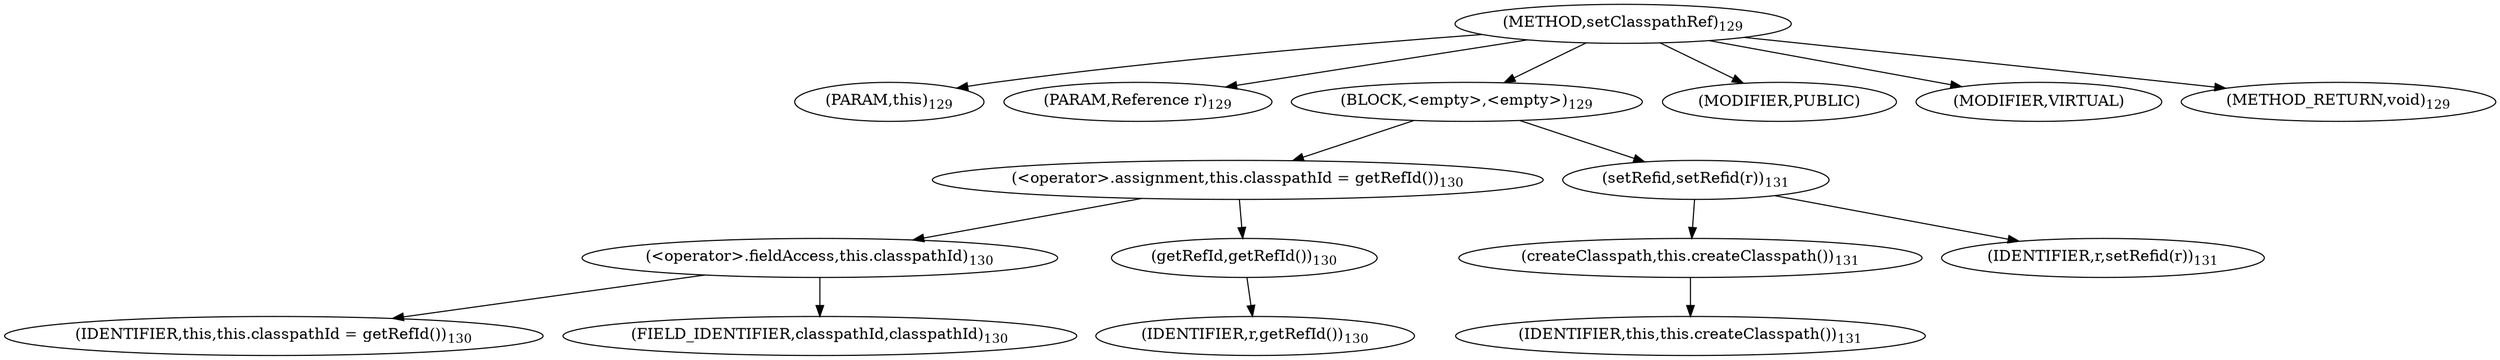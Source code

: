 digraph "setClasspathRef" {  
"141" [label = <(METHOD,setClasspathRef)<SUB>129</SUB>> ]
"15" [label = <(PARAM,this)<SUB>129</SUB>> ]
"142" [label = <(PARAM,Reference r)<SUB>129</SUB>> ]
"143" [label = <(BLOCK,&lt;empty&gt;,&lt;empty&gt;)<SUB>129</SUB>> ]
"144" [label = <(&lt;operator&gt;.assignment,this.classpathId = getRefId())<SUB>130</SUB>> ]
"145" [label = <(&lt;operator&gt;.fieldAccess,this.classpathId)<SUB>130</SUB>> ]
"146" [label = <(IDENTIFIER,this,this.classpathId = getRefId())<SUB>130</SUB>> ]
"147" [label = <(FIELD_IDENTIFIER,classpathId,classpathId)<SUB>130</SUB>> ]
"148" [label = <(getRefId,getRefId())<SUB>130</SUB>> ]
"149" [label = <(IDENTIFIER,r,getRefId())<SUB>130</SUB>> ]
"150" [label = <(setRefid,setRefid(r))<SUB>131</SUB>> ]
"151" [label = <(createClasspath,this.createClasspath())<SUB>131</SUB>> ]
"14" [label = <(IDENTIFIER,this,this.createClasspath())<SUB>131</SUB>> ]
"152" [label = <(IDENTIFIER,r,setRefid(r))<SUB>131</SUB>> ]
"153" [label = <(MODIFIER,PUBLIC)> ]
"154" [label = <(MODIFIER,VIRTUAL)> ]
"155" [label = <(METHOD_RETURN,void)<SUB>129</SUB>> ]
  "141" -> "15" 
  "141" -> "142" 
  "141" -> "143" 
  "141" -> "153" 
  "141" -> "154" 
  "141" -> "155" 
  "143" -> "144" 
  "143" -> "150" 
  "144" -> "145" 
  "144" -> "148" 
  "145" -> "146" 
  "145" -> "147" 
  "148" -> "149" 
  "150" -> "151" 
  "150" -> "152" 
  "151" -> "14" 
}
